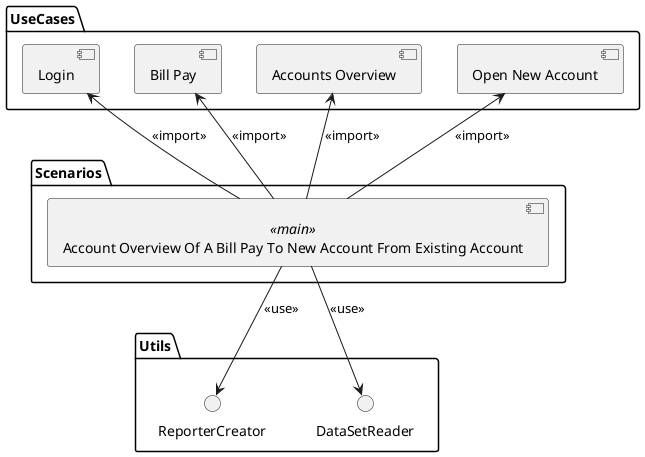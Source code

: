 @startuml OVERVIEW_OF_A_BILL_PAY_TO_NEW_ACCOUNT_COMPONENTS
skinparam componentStyle uml2

package "Scenarios" {
    component "Account Overview Of A Bill Pay To New Account From Existing Account" <<main>> as overview_of_a_billpay_to_account_scenario
}

package "UseCases" {
    component "Open New Account" as open_account_usecase
    component "Bill Pay" as billpay_usecase
    component "Accounts Overview" as overview_to_account_usecase
    component "Login" as login
}

package "Utils" {
    interface "ReporterCreator" as reporter
    interface "DataSetReader" as dataset_reader
}

overview_of_a_billpay_to_account_scenario -up-> open_account_usecase: <<import>>
overview_of_a_billpay_to_account_scenario -up-> overview_to_account_usecase: <<import>>
overview_of_a_billpay_to_account_scenario -up-> billpay_usecase: <<import>>
overview_of_a_billpay_to_account_scenario -up-> login: <<import>>
overview_of_a_billpay_to_account_scenario -down-> reporter: <<use>>
overview_of_a_billpay_to_account_scenario -down-> dataset_reader: <<use>>
@enduml